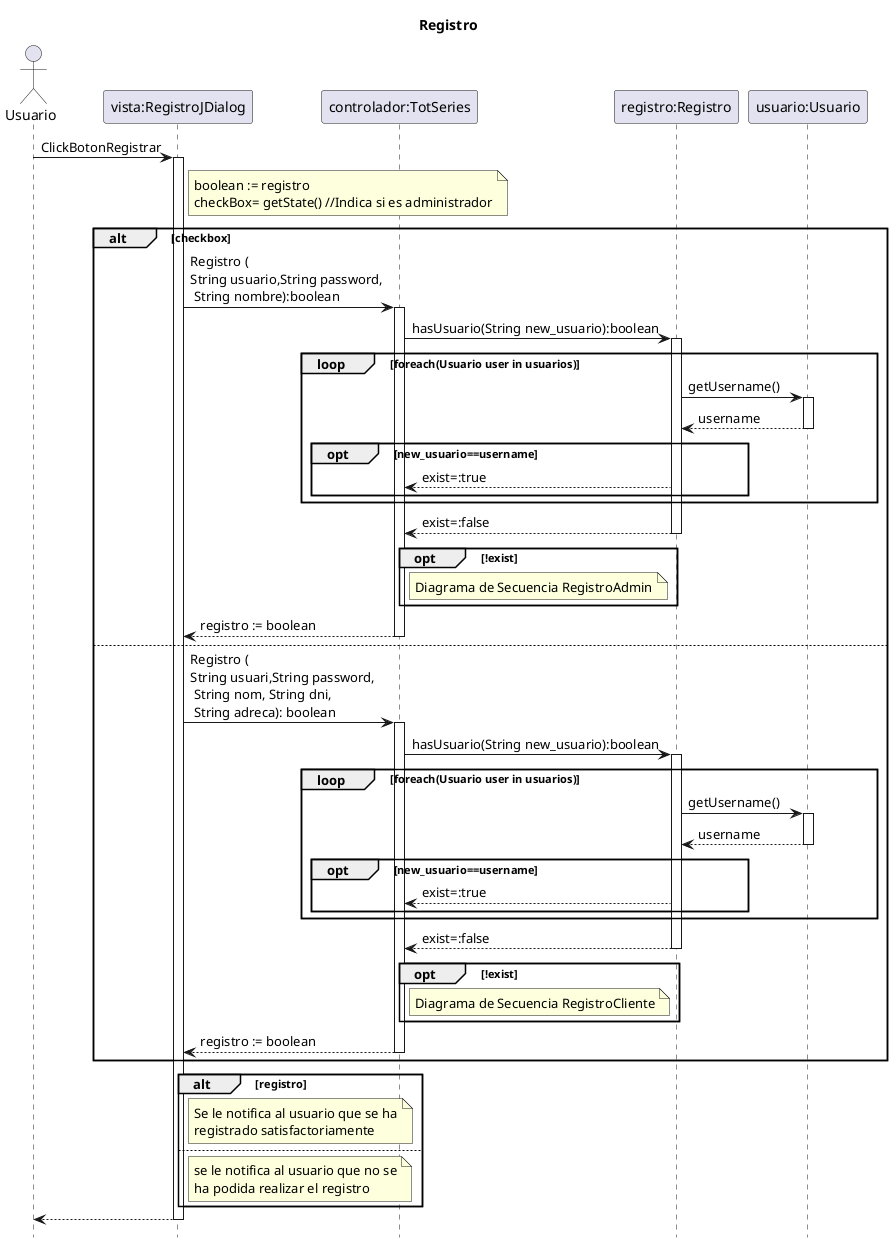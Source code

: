 @startuml
title		Registro
hide	footbox

actor	Usuario as usuario
participant "vista:RegistroJDialog" as vista
participant "controlador:TotSeries" as totseries
participant "registro:Registro" as registro
participant "usuario:Usuario" as user

usuario -> vista : ClickBotonRegistrar
activate vista
note right vista
    boolean := registro
    checkBox= getState() //Indica si es administrador
end note
alt checkbox
    vista -> totseries : Registro (\nString usuario,String password,\n String nombre):boolean
    activate totseries

    totseries -> registro : hasUsuario(String new_usuario):boolean
    activate registro
    loop foreach(Usuario user in usuarios)
        registro -> user: getUsername()
        activate user
        user --> registro: username
        deactivate user
        opt new_usuario==username
            registro --> totseries: exist=:true
            end opt
    end loop
    registro --> totseries: exist=:false
    deactivate registro

    opt !exist
        note right totseries
            Diagrama de Secuencia RegistroAdmin
        end note
       end opt

    totseries --> vista : registro := boolean
    deactivate totseries
else
    vista -> totseries : Registro (\nString usuari,String password,\n String nom, String dni,\n String adreca): boolean
    activate totseries

    totseries -> registro : hasUsuario(String new_usuario):boolean
    activate registro
    loop foreach(Usuario user in usuarios)
        registro -> user: getUsername()
        activate user
        user --> registro: username
        deactivate user
        opt new_usuario==username
            registro --> totseries: exist=:true
            end opt
    end loop
    registro --> totseries: exist=:false
    deactivate registro

    opt !exist
        note right totseries
            Diagrama de Secuencia RegistroCliente
        end note
       end opt
    totseries --> vista : registro := boolean
    deactivate totseries
end alt

alt registro
    note right vista
    Se le notifica al usuario que se ha
    registrado satisfactoriamente
    end note
else
    note right vista
    se le notifica al usuario que no se
    ha podida realizar el registro
    end note
end alt
vista --> usuario
deactivate vista

@enduml